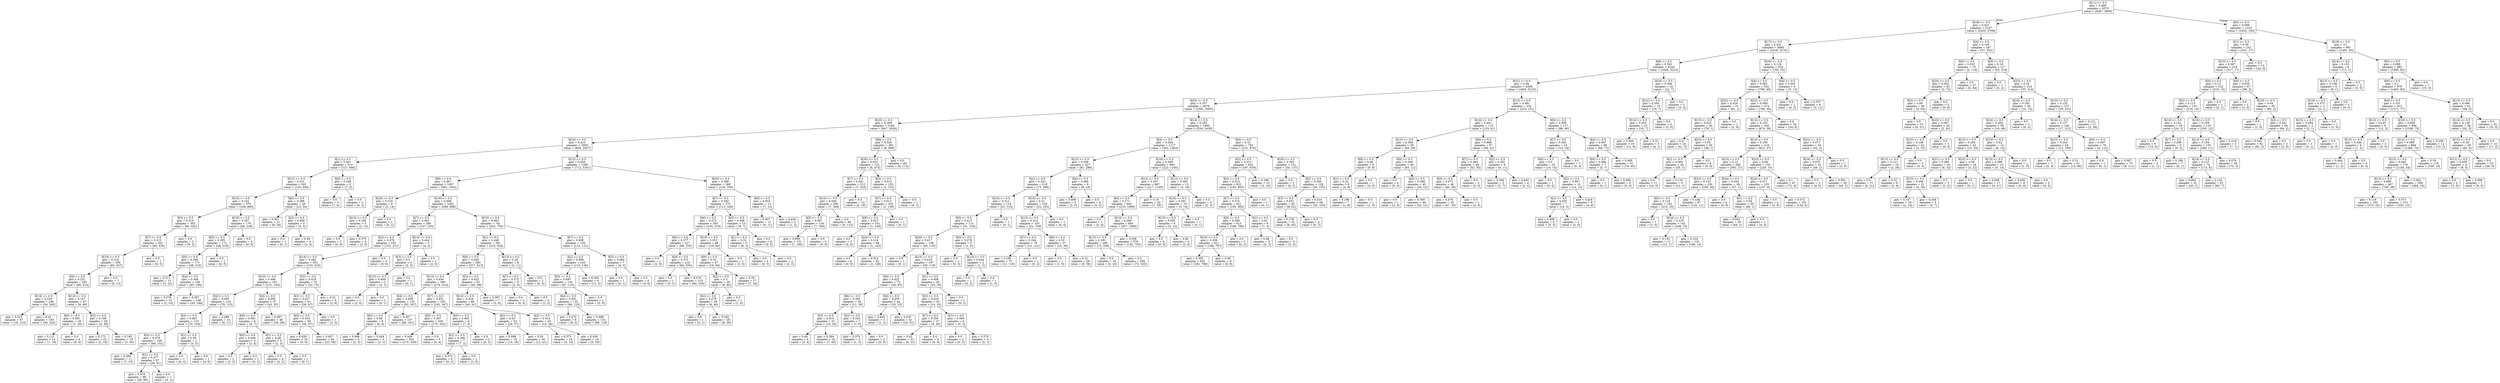 digraph Tree {
node [shape=box] ;
0 [label="X[11] <= 0.5\ngini = 0.489\nsamples = 6370\nvalue = [4287, 5808]"] ;
1 [label="X[18] <= 0.5\ngini = 0.421\nsamples = 5147\nvalue = [2455, 5708]"] ;
0 -> 1 [labeldistance=2.5, labelangle=45, headlabel="True"] ;
2 [label="X[17] <= 0.5\ngini = 0.431\nsamples = 4860\nvalue = [2418, 5276]"] ;
1 -> 2 ;
3 [label="X[8] <= 0.5\ngini = 0.362\nsamples = 4326\nvalue = [1626, 5223]"] ;
2 -> 3 ;
4 [label="X[21] <= 0.5\ngini = 0.36\nsamples = 4308\nvalue = [1604, 5216]"] ;
3 -> 4 ;
5 [label="X[23] <= 0.5\ngini = 0.337\nsamples = 4076\nvalue = [1381, 5065]"] ;
4 -> 5 ;
6 [label="X[16] <= 0.5\ngini = 0.369\nsamples = 2186\nvalue = [847, 2626]"] ;
5 -> 6 ;
7 [label="X[24] <= 0.5\ngini = 0.413\nsamples = 1805\nvalue = [839, 2037]"] ;
6 -> 7 ;
8 [label="X[1] <= 0.5\ngini = 0.261\nsamples = 510\nvalue = [127, 696]"] ;
7 -> 8 ;
9 [label="X[12] <= 0.5\ngini = 0.251\nsamples = 505\nvalue = [120, 694]"] ;
8 -> 9 ;
10 [label="X[13] <= 0.5\ngini = 0.242\nsamples = 479\nvalue = [108, 660]"] ;
9 -> 10 ;
11 [label="X[3] <= 0.5\ngini = 0.214\nsamples = 303\nvalue = [60, 432]"] ;
10 -> 11 ;
12 [label="X[7] <= 0.5\ngini = 0.215\nsamples = 301\nvalue = [60, 430]"] ;
11 -> 12 ;
13 [label="X[19] <= 0.5\ngini = 0.216\nsamples = 300\nvalue = [60, 427]"] ;
12 -> 13 ;
14 [label="X[6] <= 0.5\ngini = 0.221\nsamples = 293\nvalue = [60, 414]"] ;
13 -> 14 ;
15 [label="X[14] <= 0.5\ngini = 0.234\nsamples = 246\nvalue = [54, 345]"] ;
14 -> 15 ;
16 [label="gini = 0.223\nsamples = 87\nvalue = [18, 123]"] ;
15 -> 16 ;
17 [label="gini = 0.24\nsamples = 159\nvalue = [36, 222]"] ;
15 -> 17 ;
18 [label="X[14] <= 0.5\ngini = 0.147\nsamples = 47\nvalue = [6, 69]"] ;
14 -> 18 ;
19 [label="X[0] <= 0.5\ngini = 0.091\nsamples = 18\nvalue = [1, 20]"] ;
18 -> 19 ;
20 [label="gini = 0.111\nsamples = 14\nvalue = [1, 16]"] ;
19 -> 20 ;
21 [label="gini = 0.0\nsamples = 4\nvalue = [0, 4]"] ;
19 -> 21 ;
22 [label="X[2] <= 0.5\ngini = 0.168\nsamples = 29\nvalue = [5, 49]"] ;
18 -> 22 ;
23 [label="gini = 0.172\nsamples = 10\nvalue = [2, 19]"] ;
22 -> 23 ;
24 [label="gini = 0.165\nsamples = 19\nvalue = [3, 30]"] ;
22 -> 24 ;
25 [label="gini = 0.0\nsamples = 7\nvalue = [0, 13]"] ;
13 -> 25 ;
26 [label="gini = 0.0\nsamples = 1\nvalue = [0, 3]"] ;
12 -> 26 ;
27 [label="gini = 0.0\nsamples = 2\nvalue = [0, 2]"] ;
11 -> 27 ;
28 [label="X[19] <= 0.5\ngini = 0.287\nsamples = 176\nvalue = [48, 228]"] ;
10 -> 28 ;
29 [label="X[5] <= 0.5\ngini = 0.295\nsamples = 172\nvalue = [48, 219]"] ;
28 -> 29 ;
30 [label="X[0] <= 0.5\ngini = 0.298\nsamples = 171\nvalue = [48, 216]"] ;
29 -> 30 ;
31 [label="gini = 0.211\nsamples = 13\nvalue = [3, 22]"] ;
30 -> 31 ;
32 [label="X[4] <= 0.5\ngini = 0.306\nsamples = 158\nvalue = [45, 194]"] ;
30 -> 32 ;
33 [label="gini = 0.278\nsamples = 10\nvalue = [2, 10]"] ;
32 -> 33 ;
34 [label="gini = 0.307\nsamples = 148\nvalue = [43, 184]"] ;
32 -> 34 ;
35 [label="gini = 0.0\nsamples = 1\nvalue = [0, 3]"] ;
29 -> 35 ;
36 [label="gini = 0.0\nsamples = 4\nvalue = [0, 9]"] ;
28 -> 36 ;
37 [label="X[6] <= 0.5\ngini = 0.386\nsamples = 26\nvalue = [12, 34]"] ;
9 -> 37 ;
38 [label="gini = 0.361\nsamples = 21\nvalue = [9, 29]"] ;
37 -> 38 ;
39 [label="X[2] <= 0.5\ngini = 0.469\nsamples = 5\nvalue = [3, 5]"] ;
37 -> 39 ;
40 [label="gini = 0.0\nsamples = 1\nvalue = [0, 1]"] ;
39 -> 40 ;
41 [label="gini = 0.49\nsamples = 4\nvalue = [3, 4]"] ;
39 -> 41 ;
42 [label="X[6] <= 0.5\ngini = 0.346\nsamples = 5\nvalue = [7, 2]"] ;
8 -> 42 ;
43 [label="gini = 0.0\nsamples = 3\nvalue = [7, 0]"] ;
42 -> 43 ;
44 [label="gini = 0.0\nsamples = 2\nvalue = [0, 2]"] ;
42 -> 44 ;
45 [label="X[12] <= 0.5\ngini = 0.453\nsamples = 1295\nvalue = [712, 1341]"] ;
7 -> 45 ;
46 [label="X[9] <= 0.5\ngini = 0.467\nsamples = 1007\nvalue = [592, 1002]"] ;
45 -> 46 ;
47 [label="X[20] <= 0.5\ngini = 0.219\nsamples = 6\nvalue = [2, 14]"] ;
46 -> 47 ;
48 [label="X[13] <= 0.5\ngini = 0.245\nsamples = 5\nvalue = [2, 12]"] ;
47 -> 48 ;
49 [label="gini = 0.0\nsamples = 2\nvalue = [0, 6]"] ;
48 -> 49 ;
50 [label="gini = 0.375\nsamples = 3\nvalue = [2, 6]"] ;
48 -> 50 ;
51 [label="gini = 0.0\nsamples = 1\nvalue = [0, 2]"] ;
47 -> 51 ;
52 [label="X[19] <= 0.5\ngini = 0.468\nsamples = 1001\nvalue = [590, 988]"] ;
46 -> 52 ;
53 [label="X[7] <= 0.5\ngini = 0.481\nsamples = 260\nvalue = [157, 233]"] ;
52 -> 53 ;
54 [label="X[3] <= 0.5\ngini = 0.479\nsamples = 255\nvalue = [153, 231]"] ;
53 -> 54 ;
55 [label="X[14] <= 0.5\ngini = 0.482\nsamples = 251\nvalue = [153, 225]"] ;
54 -> 55 ;
56 [label="X[15] <= 0.5\ngini = 0.494\nsamples = 181\nvalue = [121, 150]"] ;
55 -> 56 ;
57 [label="X[2] <= 0.5\ngini = 0.482\nsamples = 124\nvalue = [78, 115]"] ;
56 -> 57 ;
58 [label="X[5] <= 0.5\ngini = 0.481\nsamples = 110\nvalue = [70, 104]"] ;
57 -> 58 ;
59 [label="X[4] <= 0.5\ngini = 0.478\nsamples = 108\nvalue = [66, 101]"] ;
58 -> 59 ;
60 [label="gini = 0.484\nsamples = 11\nvalue = [7, 10]"] ;
59 -> 60 ;
61 [label="X[1] <= 0.5\ngini = 0.477\nsamples = 97\nvalue = [59, 91]"] ;
59 -> 61 ;
62 [label="gini = 0.478\nsamples = 96\nvalue = [59, 90]"] ;
61 -> 62 ;
63 [label="gini = 0.0\nsamples = 1\nvalue = [0, 1]"] ;
61 -> 63 ;
64 [label="X[1] <= 0.5\ngini = 0.49\nsamples = 2\nvalue = [4, 3]"] ;
58 -> 64 ;
65 [label="gini = 0.0\nsamples = 1\nvalue = [0, 3]"] ;
64 -> 65 ;
66 [label="gini = 0.0\nsamples = 1\nvalue = [4, 0]"] ;
64 -> 66 ;
67 [label="gini = 0.488\nsamples = 14\nvalue = [8, 11]"] ;
57 -> 67 ;
68 [label="X[4] <= 0.5\ngini = 0.495\nsamples = 57\nvalue = [43, 35]"] ;
56 -> 68 ;
69 [label="X[6] <= 0.5\ngini = 0.463\nsamples = 8\nvalue = [4, 7]"] ;
68 -> 69 ;
70 [label="X[0] <= 0.5\ngini = 0.444\nsamples = 3\nvalue = [2, 4]"] ;
69 -> 70 ;
71 [label="gini = 0.5\nsamples = 2\nvalue = [2, 2]"] ;
70 -> 71 ;
72 [label="gini = 0.0\nsamples = 1\nvalue = [0, 2]"] ;
70 -> 72 ;
73 [label="X[1] <= 0.5\ngini = 0.48\nsamples = 5\nvalue = [2, 3]"] ;
69 -> 73 ;
74 [label="gini = 0.5\nsamples = 4\nvalue = [2, 2]"] ;
73 -> 74 ;
75 [label="gini = 0.0\nsamples = 1\nvalue = [0, 1]"] ;
73 -> 75 ;
76 [label="gini = 0.487\nsamples = 49\nvalue = [39, 28]"] ;
68 -> 76 ;
77 [label="X[2] <= 0.5\ngini = 0.419\nsamples = 70\nvalue = [32, 75]"] ;
55 -> 77 ;
78 [label="X[1] <= 0.5\ngini = 0.427\nsamples = 61\nvalue = [30, 67]"] ;
77 -> 78 ;
79 [label="X[4] <= 0.5\ngini = 0.416\nsamples = 60\nvalue = [28, 67]"] ;
78 -> 79 ;
80 [label="gini = 0.459\nsamples = 10\nvalue = [5, 9]"] ;
79 -> 80 ;
81 [label="gini = 0.407\nsamples = 50\nvalue = [23, 58]"] ;
79 -> 81 ;
82 [label="gini = 0.0\nsamples = 1\nvalue = [2, 0]"] ;
78 -> 82 ;
83 [label="gini = 0.32\nsamples = 9\nvalue = [2, 8]"] ;
77 -> 83 ;
84 [label="gini = 0.0\nsamples = 4\nvalue = [0, 6]"] ;
54 -> 84 ;
85 [label="X[14] <= 0.5\ngini = 0.444\nsamples = 5\nvalue = [4, 2]"] ;
53 -> 85 ;
86 [label="X[3] <= 0.5\ngini = 0.5\nsamples = 3\nvalue = [2, 2]"] ;
85 -> 86 ;
87 [label="X[13] <= 0.5\ngini = 0.444\nsamples = 2\nvalue = [2, 1]"] ;
86 -> 87 ;
88 [label="gini = 0.0\nsamples = 1\nvalue = [2, 0]"] ;
87 -> 88 ;
89 [label="gini = 0.0\nsamples = 1\nvalue = [0, 1]"] ;
87 -> 89 ;
90 [label="gini = 0.0\nsamples = 1\nvalue = [0, 1]"] ;
86 -> 90 ;
91 [label="gini = 0.0\nsamples = 2\nvalue = [2, 0]"] ;
85 -> 91 ;
92 [label="X[15] <= 0.5\ngini = 0.463\nsamples = 741\nvalue = [433, 755]"] ;
52 -> 92 ;
93 [label="X[1] <= 0.5\ngini = 0.448\nsamples = 591\nvalue = [319, 624]"] ;
92 -> 93 ;
94 [label="X[6] <= 0.5\ngini = 0.449\nsamples = 583\nvalue = [317, 613]"] ;
93 -> 94 ;
95 [label="X[13] <= 0.5\ngini = 0.454\nsamples = 490\nvalue = [274, 514]"] ;
94 -> 95 ;
96 [label="X[4] <= 0.5\ngini = 0.458\nsamples = 155\nvalue = [92, 167]"] ;
95 -> 96 ;
97 [label="X[0] <= 0.5\ngini = 0.48\nsamples = 8\nvalue = [4, 6]"] ;
96 -> 97 ;
98 [label="gini = 0.408\nsamples = 5\nvalue = [2, 5]"] ;
97 -> 98 ;
99 [label="gini = 0.444\nsamples = 3\nvalue = [2, 1]"] ;
97 -> 99 ;
100 [label="gini = 0.457\nsamples = 147\nvalue = [88, 161]"] ;
96 -> 100 ;
101 [label="X[7] <= 0.5\ngini = 0.451\nsamples = 335\nvalue = [182, 347]"] ;
95 -> 101 ;
102 [label="X[5] <= 0.5\ngini = 0.447\nsamples = 326\nvalue = [175, 343]"] ;
101 -> 102 ;
103 [label="gini = 0.449\nsamples = 323\nvalue = [175, 339]"] ;
102 -> 103 ;
104 [label="gini = 0.0\nsamples = 3\nvalue = [0, 4]"] ;
102 -> 104 ;
105 [label="X[0] <= 0.5\ngini = 0.463\nsamples = 9\nvalue = [7, 4]"] ;
101 -> 105 ;
106 [label="X[2] <= 0.5\ngini = 0.346\nsamples = 7\nvalue = [7, 2]"] ;
105 -> 106 ;
107 [label="gini = 0.375\nsamples = 6\nvalue = [6, 2]"] ;
106 -> 107 ;
108 [label="gini = 0.0\nsamples = 1\nvalue = [1, 0]"] ;
106 -> 108 ;
109 [label="gini = 0.0\nsamples = 2\nvalue = [0, 2]"] ;
105 -> 109 ;
110 [label="X[3] <= 0.5\ngini = 0.422\nsamples = 93\nvalue = [43, 99]"] ;
94 -> 110 ;
111 [label="X[14] <= 0.5\ngini = 0.424\nsamples = 86\nvalue = [40, 91]"] ;
110 -> 111 ;
112 [label="X[2] <= 0.5\ngini = 0.43\nsamples = 53\nvalue = [26, 57]"] ;
111 -> 112 ;
113 [label="gini = 0.498\nsamples = 19\nvalue = [14, 16]"] ;
112 -> 113 ;
114 [label="gini = 0.35\nsamples = 34\nvalue = [12, 41]"] ;
112 -> 114 ;
115 [label="X[2] <= 0.5\ngini = 0.413\nsamples = 33\nvalue = [14, 34]"] ;
111 -> 115 ;
116 [label="gini = 0.375\nsamples = 14\nvalue = [5, 15]"] ;
115 -> 116 ;
117 [label="gini = 0.436\nsamples = 19\nvalue = [9, 19]"] ;
115 -> 117 ;
118 [label="gini = 0.397\nsamples = 7\nvalue = [3, 8]"] ;
110 -> 118 ;
119 [label="X[13] <= 0.5\ngini = 0.26\nsamples = 8\nvalue = [2, 11]"] ;
93 -> 119 ;
120 [label="X[7] <= 0.5\ngini = 0.375\nsamples = 6\nvalue = [2, 6]"] ;
119 -> 120 ;
121 [label="gini = 0.0\nsamples = 2\nvalue = [0, 4]"] ;
120 -> 121 ;
122 [label="gini = 0.5\nsamples = 4\nvalue = [2, 2]"] ;
120 -> 122 ;
123 [label="gini = 0.0\nsamples = 2\nvalue = [0, 5]"] ;
119 -> 123 ;
124 [label="X[7] <= 0.5\ngini = 0.498\nsamples = 150\nvalue = [114, 131]"] ;
92 -> 124 ;
125 [label="X[2] <= 0.5\ngini = 0.498\nsamples = 143\nvalue = [110, 126]"] ;
124 -> 125 ;
126 [label="X[5] <= 0.5\ngini = 0.493\nsamples = 134\nvalue = [97, 123]"] ;
125 -> 126 ;
127 [label="X[4] <= 0.5\ngini = 0.491\nsamples = 133\nvalue = [94, 123]"] ;
126 -> 127 ;
128 [label="gini = 0.473\nsamples = 9\nvalue = [8, 5]"] ;
127 -> 128 ;
129 [label="gini = 0.488\nsamples = 124\nvalue = [86, 118]"] ;
127 -> 129 ;
130 [label="gini = 0.0\nsamples = 1\nvalue = [3, 0]"] ;
126 -> 130 ;
131 [label="gini = 0.305\nsamples = 9\nvalue = [13, 3]"] ;
125 -> 131 ;
132 [label="X[3] <= 0.5\ngini = 0.494\nsamples = 7\nvalue = [4, 5]"] ;
124 -> 132 ;
133 [label="gini = 0.0\nsamples = 1\nvalue = [0, 1]"] ;
132 -> 133 ;
134 [label="gini = 0.5\nsamples = 6\nvalue = [4, 4]"] ;
132 -> 134 ;
135 [label="X[20] <= 0.5\ngini = 0.386\nsamples = 288\nvalue = [120, 339]"] ;
45 -> 135 ;
136 [label="X[7] <= 0.5\ngini = 0.382\nsamples = 275\nvalue = [113, 326]"] ;
135 -> 136 ;
137 [label="X[6] <= 0.5\ngini = 0.373\nsamples = 265\nvalue = [105, 319]"] ;
136 -> 137 ;
138 [label="X[0] <= 0.5\ngini = 0.377\nsamples = 217\nvalue = [86, 255]"] ;
137 -> 138 ;
139 [label="gini = 0.0\nsamples = 1\nvalue = [2, 0]"] ;
138 -> 139 ;
140 [label="X[9] <= 0.5\ngini = 0.373\nsamples = 216\nvalue = [84, 255]"] ;
138 -> 140 ;
141 [label="gini = 0.0\nsamples = 1\nvalue = [0, 1]"] ;
140 -> 141 ;
142 [label="gini = 0.374\nsamples = 215\nvalue = [84, 254]"] ;
140 -> 142 ;
143 [label="X[10] <= 0.5\ngini = 0.353\nsamples = 48\nvalue = [19, 64]"] ;
137 -> 143 ;
144 [label="X[0] <= 0.5\ngini = 0.32\nsamples = 47\nvalue = [16, 64]"] ;
143 -> 144 ;
145 [label="X[3] <= 0.5\ngini = 0.3\nsamples = 30\nvalue = [9, 40]"] ;
144 -> 145 ;
146 [label="X[2] <= 0.5\ngini = 0.278\nsamples = 29\nvalue = [8, 40]"] ;
145 -> 146 ;
147 [label="gini = 0.0\nsamples = 1\nvalue = [0, 1]"] ;
146 -> 147 ;
148 [label="gini = 0.282\nsamples = 28\nvalue = [8, 39]"] ;
146 -> 148 ;
149 [label="gini = 0.0\nsamples = 1\nvalue = [1, 0]"] ;
145 -> 149 ;
150 [label="gini = 0.35\nsamples = 17\nvalue = [7, 24]"] ;
144 -> 150 ;
151 [label="gini = 0.0\nsamples = 1\nvalue = [3, 0]"] ;
143 -> 151 ;
152 [label="X[3] <= 0.5\ngini = 0.498\nsamples = 10\nvalue = [8, 7]"] ;
136 -> 152 ;
153 [label="X[1] <= 0.5\ngini = 0.32\nsamples = 6\nvalue = [8, 2]"] ;
152 -> 153 ;
154 [label="gini = 0.0\nsamples = 4\nvalue = [6, 0]"] ;
153 -> 154 ;
155 [label="gini = 0.5\nsamples = 2\nvalue = [2, 2]"] ;
153 -> 155 ;
156 [label="gini = 0.0\nsamples = 4\nvalue = [0, 5]"] ;
152 -> 156 ;
157 [label="X[6] <= 0.5\ngini = 0.455\nsamples = 13\nvalue = [7, 13]"] ;
135 -> 157 ;
158 [label="gini = 0.457\nsamples = 11\nvalue = [6, 11]"] ;
157 -> 158 ;
159 [label="gini = 0.444\nsamples = 2\nvalue = [1, 2]"] ;
157 -> 159 ;
160 [label="X[6] <= 0.5\ngini = 0.026\nsamples = 381\nvalue = [8, 589]"] ;
6 -> 160 ;
161 [label="X[20] <= 0.5\ngini = 0.033\nsamples = 315\nvalue = [8, 475]"] ;
160 -> 161 ;
162 [label="X[7] <= 0.5\ngini = 0.041\nsamples = 212\nvalue = [7, 324]"] ;
161 -> 162 ;
163 [label="X[10] <= 0.5\ngini = 0.044\nsamples = 200\nvalue = [7, 306]"] ;
162 -> 163 ;
164 [label="X[5] <= 0.5\ngini = 0.067\nsamples = 134\nvalue = [7, 194]"] ;
163 -> 164 ;
165 [label="gini = 0.069\nsamples = 131\nvalue = [7, 190]"] ;
164 -> 165 ;
166 [label="gini = 0.0\nsamples = 3\nvalue = [0, 4]"] ;
164 -> 166 ;
167 [label="gini = 0.0\nsamples = 66\nvalue = [0, 112]"] ;
163 -> 167 ;
168 [label="gini = 0.0\nsamples = 12\nvalue = [0, 18]"] ;
162 -> 168 ;
169 [label="X[3] <= 0.5\ngini = 0.013\nsamples = 103\nvalue = [1, 151]"] ;
161 -> 169 ;
170 [label="X[7] <= 0.5\ngini = 0.013\nsamples = 102\nvalue = [1, 150]"] ;
169 -> 170 ;
171 [label="X[9] <= 0.5\ngini = 0.013\nsamples = 101\nvalue = [1, 149]"] ;
170 -> 171 ;
172 [label="gini = 0.0\nsamples = 3\nvalue = [0, 4]"] ;
171 -> 172 ;
173 [label="X[24] <= 0.5\ngini = 0.014\nsamples = 98\nvalue = [1, 145]"] ;
171 -> 173 ;
174 [label="gini = 0.0\nsamples = 6\nvalue = [0, 9]"] ;
173 -> 174 ;
175 [label="gini = 0.014\nsamples = 92\nvalue = [1, 136]"] ;
173 -> 175 ;
176 [label="gini = 0.0\nsamples = 1\nvalue = [0, 1]"] ;
170 -> 176 ;
177 [label="gini = 0.0\nsamples = 1\nvalue = [0, 1]"] ;
169 -> 177 ;
178 [label="gini = 0.0\nsamples = 66\nvalue = [0, 114]"] ;
160 -> 178 ;
179 [label="X[14] <= 0.5\ngini = 0.295\nsamples = 1890\nvalue = [534, 2439]"] ;
5 -> 179 ;
180 [label="X[4] <= 0.5\ngini = 0.284\nsamples = 1127\nvalue = [303, 1463]"] ;
179 -> 180 ;
181 [label="X[12] <= 0.5\ngini = 0.336\nsamples = 227\nvalue = [81, 298]"] ;
180 -> 181 ;
182 [label="X[2] <= 0.5\ngini = 0.323\nsamples = 218\nvalue = [73, 288]"] ;
181 -> 182 ;
183 [label="X[16] <= 0.5\ngini = 0.412\nsamples = 114\nvalue = [51, 125]"] ;
182 -> 183 ;
184 [label="X[5] <= 0.5\ngini = 0.413\nsamples = 113\nvalue = [51, 124]"] ;
183 -> 184 ;
185 [label="X[20] <= 0.5\ngini = 0.417\nsamples = 108\nvalue = [50, 119]"] ;
184 -> 185 ;
186 [label="gini = 0.0\nsamples = 1\nvalue = [0, 1]"] ;
185 -> 186 ;
187 [label="X[15] <= 0.5\ngini = 0.418\nsamples = 107\nvalue = [50, 118]"] ;
185 -> 187 ;
188 [label="X[0] <= 0.5\ngini = 0.422\nsamples = 73\nvalue = [36, 83]"] ;
187 -> 188 ;
189 [label="X[6] <= 0.5\ngini = 0.393\nsamples = 29\nvalue = [11, 30]"] ;
188 -> 189 ;
190 [label="X[3] <= 0.5\ngini = 0.415\nsamples = 22\nvalue = [10, 24]"] ;
189 -> 190 ;
191 [label="gini = 0.49\nsamples = 6\nvalue = [3, 4]"] ;
190 -> 191 ;
192 [label="gini = 0.384\nsamples = 16\nvalue = [7, 20]"] ;
190 -> 192 ;
193 [label="X[3] <= 0.5\ngini = 0.245\nsamples = 7\nvalue = [1, 6]"] ;
189 -> 193 ;
194 [label="gini = 0.375\nsamples = 4\nvalue = [1, 3]"] ;
193 -> 194 ;
195 [label="gini = 0.0\nsamples = 3\nvalue = [0, 3]"] ;
193 -> 195 ;
196 [label="X[6] <= 0.5\ngini = 0.436\nsamples = 44\nvalue = [25, 53]"] ;
188 -> 196 ;
197 [label="gini = 0.444\nsamples = 3\nvalue = [1, 2]"] ;
196 -> 197 ;
198 [label="gini = 0.435\nsamples = 41\nvalue = [24, 51]"] ;
196 -> 198 ;
199 [label="X[1] <= 0.5\ngini = 0.408\nsamples = 34\nvalue = [14, 35]"] ;
187 -> 199 ;
200 [label="X[3] <= 0.5\ngini = 0.418\nsamples = 33\nvalue = [14, 33]"] ;
199 -> 200 ;
201 [label="X[7] <= 0.5\ngini = 0.355\nsamples = 27\nvalue = [9, 30]"] ;
200 -> 201 ;
202 [label="gini = 0.42\nsamples = 23\nvalue = [9, 21]"] ;
201 -> 202 ;
203 [label="gini = 0.0\nsamples = 4\nvalue = [0, 9]"] ;
201 -> 203 ;
204 [label="X[7] <= 0.5\ngini = 0.469\nsamples = 6\nvalue = [5, 3]"] ;
200 -> 204 ;
205 [label="gini = 0.0\nsamples = 2\nvalue = [0, 2]"] ;
204 -> 205 ;
206 [label="gini = 0.278\nsamples = 4\nvalue = [5, 1]"] ;
204 -> 206 ;
207 [label="gini = 0.0\nsamples = 1\nvalue = [0, 2]"] ;
199 -> 207 ;
208 [label="X[0] <= 0.5\ngini = 0.278\nsamples = 5\nvalue = [1, 5]"] ;
184 -> 208 ;
209 [label="gini = 0.0\nsamples = 3\nvalue = [0, 3]"] ;
208 -> 209 ;
210 [label="X[15] <= 0.5\ngini = 0.444\nsamples = 2\nvalue = [1, 2]"] ;
208 -> 210 ;
211 [label="gini = 0.0\nsamples = 1\nvalue = [0, 2]"] ;
210 -> 211 ;
212 [label="gini = 0.0\nsamples = 1\nvalue = [1, 0]"] ;
210 -> 212 ;
213 [label="gini = 0.0\nsamples = 1\nvalue = [0, 1]"] ;
183 -> 213 ;
214 [label="X[16] <= 0.5\ngini = 0.21\nsamples = 104\nvalue = [22, 163]"] ;
182 -> 214 ;
215 [label="X[15] <= 0.5\ngini = 0.214\nsamples = 103\nvalue = [22, 159]"] ;
214 -> 215 ;
216 [label="X[7] <= 0.5\ngini = 0.164\nsamples = 76\nvalue = [12, 121]"] ;
215 -> 216 ;
217 [label="gini = 0.166\nsamples = 75\nvalue = [12, 119]"] ;
216 -> 217 ;
218 [label="gini = 0.0\nsamples = 1\nvalue = [0, 2]"] ;
216 -> 218 ;
219 [label="X[6] <= 0.5\ngini = 0.33\nsamples = 27\nvalue = [10, 38]"] ;
215 -> 219 ;
220 [label="gini = 0.0\nsamples = 1\nvalue = [1, 0]"] ;
219 -> 220 ;
221 [label="gini = 0.31\nsamples = 26\nvalue = [9, 38]"] ;
219 -> 221 ;
222 [label="gini = 0.0\nsamples = 1\nvalue = [0, 4]"] ;
214 -> 222 ;
223 [label="X[0] <= 0.5\ngini = 0.494\nsamples = 9\nvalue = [8, 10]"] ;
181 -> 223 ;
224 [label="gini = 0.469\nsamples = 5\nvalue = [3, 5]"] ;
223 -> 224 ;
225 [label="gini = 0.5\nsamples = 4\nvalue = [5, 5]"] ;
223 -> 225 ;
226 [label="X[19] <= 0.5\ngini = 0.269\nsamples = 900\nvalue = [222, 1165]"] ;
180 -> 226 ;
227 [label="X[12] <= 0.5\ngini = 0.267\nsamples = 887\nvalue = [217, 1149]"] ;
226 -> 227 ;
228 [label="X[0] <= 0.5\ngini = 0.271\nsamples = 845\nvalue = [210, 1090]"] ;
227 -> 228 ;
229 [label="gini = 0.0\nsamples = 1\nvalue = [3, 0]"] ;
228 -> 229 ;
230 [label="X[13] <= 0.5\ngini = 0.268\nsamples = 844\nvalue = [207, 1090]"] ;
228 -> 230 ;
231 [label="X[15] <= 0.5\ngini = 0.291\nsamples = 268\nvalue = [72, 336]"] ;
230 -> 231 ;
232 [label="gini = 0.0\nsamples = 10\nvalue = [0, 16]"] ;
231 -> 232 ;
233 [label="gini = 0.3\nsamples = 258\nvalue = [72, 320]"] ;
231 -> 233 ;
234 [label="gini = 0.258\nsamples = 576\nvalue = [135, 754]"] ;
230 -> 234 ;
235 [label="gini = 0.19\nsamples = 42\nvalue = [7, 59]"] ;
227 -> 235 ;
236 [label="X[12] <= 0.5\ngini = 0.363\nsamples = 13\nvalue = [5, 16]"] ;
226 -> 236 ;
237 [label="X[16] <= 0.5\ngini = 0.291\nsamples = 10\nvalue = [3, 14]"] ;
236 -> 237 ;
238 [label="X[15] <= 0.5\ngini = 0.305\nsamples = 9\nvalue = [3, 13]"] ;
237 -> 238 ;
239 [label="gini = 0.0\nsamples = 6\nvalue = [0, 9]"] ;
238 -> 239 ;
240 [label="gini = 0.49\nsamples = 3\nvalue = [3, 4]"] ;
238 -> 240 ;
241 [label="gini = 0.0\nsamples = 1\nvalue = [0, 1]"] ;
237 -> 241 ;
242 [label="gini = 0.5\nsamples = 3\nvalue = [2, 2]"] ;
236 -> 242 ;
243 [label="X[6] <= 0.5\ngini = 0.31\nsamples = 763\nvalue = [231, 976]"] ;
179 -> 243 ;
244 [label="X[3] <= 0.5\ngini = 0.313\nsamples = 632\nvalue = [197, 819]"] ;
243 -> 244 ;
245 [label="X[2] <= 0.5\ngini = 0.314\nsamples = 622\nvalue = [195, 803]"] ;
244 -> 245 ;
246 [label="X[7] <= 0.5\ngini = 0.315\nsamples = 621\nvalue = [195, 802]"] ;
245 -> 246 ;
247 [label="X[5] <= 0.5\ngini = 0.308\nsamples = 613\nvalue = [188, 799]"] ;
246 -> 247 ;
248 [label="X[19] <= 0.5\ngini = 0.309\nsamples = 611\nvalue = [188, 797]"] ;
247 -> 248 ;
249 [label="gini = 0.305\nsamples = 602\nvalue = [182, 788]"] ;
248 -> 249 ;
250 [label="gini = 0.48\nsamples = 9\nvalue = [6, 9]"] ;
248 -> 250 ;
251 [label="gini = 0.0\nsamples = 2\nvalue = [0, 2]"] ;
247 -> 251 ;
252 [label="X[1] <= 0.5\ngini = 0.42\nsamples = 8\nvalue = [7, 3]"] ;
246 -> 252 ;
253 [label="gini = 0.49\nsamples = 5\nvalue = [4, 3]"] ;
252 -> 253 ;
254 [label="gini = 0.0\nsamples = 3\nvalue = [3, 0]"] ;
252 -> 254 ;
255 [label="gini = 0.0\nsamples = 1\nvalue = [0, 1]"] ;
245 -> 255 ;
256 [label="gini = 0.198\nsamples = 10\nvalue = [2, 16]"] ;
244 -> 256 ;
257 [label="X[20] <= 0.5\ngini = 0.293\nsamples = 131\nvalue = [34, 157]"] ;
243 -> 257 ;
258 [label="gini = 0.0\nsamples = 2\nvalue = [0, 2]"] ;
257 -> 258 ;
259 [label="X[2] <= 0.5\ngini = 0.295\nsamples = 129\nvalue = [34, 155]"] ;
257 -> 259 ;
260 [label="X[3] <= 0.5\ngini = 0.252\nsamples = 45\nvalue = [9, 52]"] ;
259 -> 260 ;
261 [label="gini = 0.278\nsamples = 41\nvalue = [9, 45]"] ;
260 -> 261 ;
262 [label="gini = 0.0\nsamples = 4\nvalue = [0, 7]"] ;
260 -> 262 ;
263 [label="gini = 0.314\nsamples = 84\nvalue = [25, 103]"] ;
259 -> 263 ;
264 [label="X[13] <= 0.5\ngini = 0.481\nsamples = 232\nvalue = [223, 151]"] ;
4 -> 264 ;
265 [label="X[14] <= 0.5\ngini = 0.441\nsamples = 115\nvalue = [125, 61]"] ;
264 -> 265 ;
266 [label="X[15] <= 0.5\ngini = 0.348\nsamples = 58\nvalue = [69, 20]"] ;
265 -> 266 ;
267 [label="X[6] <= 0.5\ngini = 0.49\nsamples = 9\nvalue = [6, 8]"] ;
266 -> 267 ;
268 [label="X[1] <= 0.5\ngini = 0.32\nsamples = 8\nvalue = [2, 8]"] ;
267 -> 268 ;
269 [label="gini = 0.198\nsamples = 7\nvalue = [1, 8]"] ;
268 -> 269 ;
270 [label="gini = 0.0\nsamples = 1\nvalue = [1, 0]"] ;
268 -> 270 ;
271 [label="gini = 0.0\nsamples = 1\nvalue = [4, 0]"] ;
267 -> 271 ;
272 [label="X[0] <= 0.5\ngini = 0.269\nsamples = 49\nvalue = [63, 12]"] ;
266 -> 272 ;
273 [label="gini = 0.0\nsamples = 4\nvalue = [9, 0]"] ;
272 -> 273 ;
274 [label="X[4] <= 0.5\ngini = 0.298\nsamples = 45\nvalue = [54, 12]"] ;
272 -> 274 ;
275 [label="gini = 0.0\nsamples = 1\nvalue = [2, 0]"] ;
274 -> 275 ;
276 [label="gini = 0.305\nsamples = 44\nvalue = [52, 12]"] ;
274 -> 276 ;
277 [label="X[6] <= 0.5\ngini = 0.488\nsamples = 57\nvalue = [56, 41]"] ;
265 -> 277 ;
278 [label="X[7] <= 0.5\ngini = 0.464\nsamples = 48\nvalue = [52, 30]"] ;
277 -> 278 ;
279 [label="X[5] <= 0.5\ngini = 0.471\nsamples = 46\nvalue = [49, 30]"] ;
278 -> 279 ;
280 [label="gini = 0.476\nsamples = 45\nvalue = [47, 30]"] ;
279 -> 280 ;
281 [label="gini = 0.0\nsamples = 1\nvalue = [2, 0]"] ;
279 -> 281 ;
282 [label="gini = 0.0\nsamples = 2\nvalue = [3, 0]"] ;
278 -> 282 ;
283 [label="X[2] <= 0.5\ngini = 0.391\nsamples = 9\nvalue = [4, 11]"] ;
277 -> 283 ;
284 [label="gini = 0.346\nsamples = 5\nvalue = [2, 7]"] ;
283 -> 284 ;
285 [label="gini = 0.444\nsamples = 4\nvalue = [2, 4]"] ;
283 -> 285 ;
286 [label="X[0] <= 0.5\ngini = 0.499\nsamples = 117\nvalue = [98, 90]"] ;
264 -> 286 ;
287 [label="X[7] <= 0.5\ngini = 0.492\nsamples = 19\nvalue = [14, 18]"] ;
286 -> 287 ;
288 [label="X[6] <= 0.5\ngini = 0.5\nsamples = 16\nvalue = [14, 14]"] ;
287 -> 288 ;
289 [label="gini = 0.0\nsamples = 1\nvalue = [0, 2]"] ;
288 -> 289 ;
290 [label="X[2] <= 0.5\ngini = 0.497\nsamples = 15\nvalue = [14, 12]"] ;
288 -> 290 ;
291 [label="X[1] <= 0.5\ngini = 0.355\nsamples = 7\nvalue = [10, 3]"] ;
290 -> 291 ;
292 [label="gini = 0.469\nsamples = 5\nvalue = [5, 3]"] ;
291 -> 292 ;
293 [label="gini = 0.0\nsamples = 2\nvalue = [5, 0]"] ;
291 -> 293 ;
294 [label="gini = 0.426\nsamples = 8\nvalue = [4, 9]"] ;
290 -> 294 ;
295 [label="gini = 0.0\nsamples = 3\nvalue = [0, 4]"] ;
287 -> 295 ;
296 [label="X[4] <= 0.5\ngini = 0.497\nsamples = 98\nvalue = [84, 72]"] ;
286 -> 296 ;
297 [label="X[6] <= 0.5\ngini = 0.486\nsamples = 7\nvalue = [5, 7]"] ;
296 -> 297 ;
298 [label="gini = 0.0\nsamples = 1\nvalue = [0, 1]"] ;
297 -> 298 ;
299 [label="gini = 0.496\nsamples = 6\nvalue = [5, 6]"] ;
297 -> 299 ;
300 [label="gini = 0.495\nsamples = 91\nvalue = [79, 65]"] ;
296 -> 300 ;
301 [label="X[20] <= 0.5\ngini = 0.366\nsamples = 18\nvalue = [22, 7]"] ;
3 -> 301 ;
302 [label="X[12] <= 0.5\ngini = 0.393\nsamples = 15\nvalue = [19, 7]"] ;
301 -> 302 ;
303 [label="X[14] <= 0.5\ngini = 0.423\nsamples = 13\nvalue = [16, 7]"] ;
302 -> 303 ;
304 [label="gini = 0.444\nsamples = 10\nvalue = [12, 6]"] ;
303 -> 304 ;
305 [label="gini = 0.32\nsamples = 3\nvalue = [4, 1]"] ;
303 -> 305 ;
306 [label="gini = 0.0\nsamples = 2\nvalue = [3, 0]"] ;
302 -> 306 ;
307 [label="gini = 0.0\nsamples = 3\nvalue = [3, 0]"] ;
301 -> 307 ;
308 [label="X[16] <= 0.5\ngini = 0.118\nsamples = 534\nvalue = [792, 53]"] ;
2 -> 308 ;
309 [label="X[4] <= 0.5\ngini = 0.092\nsamples = 525\nvalue = [789, 40]"] ;
308 -> 309 ;
310 [label="X[22] <= 0.5\ngini = 0.024\nsamples = 51\nvalue = [81, 1]"] ;
309 -> 310 ;
311 [label="X[13] <= 0.5\ngini = 0.025\nsamples = 50\nvalue = [79, 1]"] ;
310 -> 311 ;
312 [label="gini = 0.0\nsamples = 24\nvalue = [41, 0]"] ;
311 -> 312 ;
313 [label="X[23] <= 0.5\ngini = 0.05\nsamples = 26\nvalue = [38, 1]"] ;
311 -> 313 ;
314 [label="X[2] <= 0.5\ngini = 0.064\nsamples = 20\nvalue = [29, 1]"] ;
313 -> 314 ;
315 [label="gini = 0.0\nsamples = 11\nvalue = [16, 0]"] ;
314 -> 315 ;
316 [label="gini = 0.133\nsamples = 9\nvalue = [13, 1]"] ;
314 -> 316 ;
317 [label="gini = 0.0\nsamples = 6\nvalue = [9, 0]"] ;
313 -> 317 ;
318 [label="gini = 0.0\nsamples = 1\nvalue = [2, 0]"] ;
310 -> 318 ;
319 [label="X[22] <= 0.5\ngini = 0.099\nsamples = 474\nvalue = [708, 39]"] ;
309 -> 319 ;
320 [label="X[12] <= 0.5\ngini = 0.103\nsamples = 450\nvalue = [674, 39]"] ;
319 -> 320 ;
321 [label="X[14] <= 0.5\ngini = 0.106\nsamples = 416\nvalue = [622, 37]"] ;
320 -> 321 ;
322 [label="X[15] <= 0.5\ngini = 0.12\nsamples = 266\nvalue = [393, 27]"] ;
321 -> 322 ;
323 [label="X[23] <= 0.5\ngini = 0.133\nsamples = 230\nvalue = [336, 26]"] ;
322 -> 323 ;
324 [label="X[0] <= 0.5\ngini = 0.124\nsamples = 143\nvalue = [210, 15]"] ;
323 -> 324 ;
325 [label="gini = 0.0\nsamples = 1\nvalue = [1, 0]"] ;
324 -> 325 ;
326 [label="X[24] <= 0.5\ngini = 0.125\nsamples = 142\nvalue = [209, 15]"] ;
324 -> 326 ;
327 [label="gini = 0.133\nsamples = 11\nvalue = [13, 1]"] ;
326 -> 327 ;
328 [label="gini = 0.124\nsamples = 131\nvalue = [196, 14]"] ;
326 -> 328 ;
329 [label="gini = 0.148\nsamples = 87\nvalue = [126, 11]"] ;
323 -> 329 ;
330 [label="X[24] <= 0.5\ngini = 0.034\nsamples = 36\nvalue = [57, 1]"] ;
322 -> 330 ;
331 [label="gini = 0.0\nsamples = 6\nvalue = [9, 0]"] ;
330 -> 331 ;
332 [label="X[1] <= 0.5\ngini = 0.04\nsamples = 30\nvalue = [48, 1]"] ;
330 -> 332 ;
333 [label="gini = 0.043\nsamples = 29\nvalue = [44, 1]"] ;
332 -> 333 ;
334 [label="gini = 0.0\nsamples = 1\nvalue = [4, 0]"] ;
332 -> 334 ;
335 [label="X[23] <= 0.5\ngini = 0.08\nsamples = 150\nvalue = [229, 10]"] ;
321 -> 335 ;
336 [label="X[24] <= 0.5\ngini = 0.071\nsamples = 103\nvalue = [157, 6]"] ;
335 -> 336 ;
337 [label="gini = 0.0\nsamples = 2\nvalue = [3, 0]"] ;
336 -> 337 ;
338 [label="gini = 0.072\nsamples = 101\nvalue = [154, 6]"] ;
336 -> 338 ;
339 [label="gini = 0.1\nsamples = 47\nvalue = [72, 4]"] ;
335 -> 339 ;
340 [label="X[21] <= 0.5\ngini = 0.071\nsamples = 34\nvalue = [52, 2]"] ;
320 -> 340 ;
341 [label="X[24] <= 0.5\ngini = 0.075\nsamples = 33\nvalue = [49, 2]"] ;
340 -> 341 ;
342 [label="gini = 0.0\nsamples = 3\nvalue = [4, 0]"] ;
341 -> 342 ;
343 [label="gini = 0.081\nsamples = 30\nvalue = [45, 2]"] ;
341 -> 343 ;
344 [label="gini = 0.0\nsamples = 1\nvalue = [3, 0]"] ;
340 -> 344 ;
345 [label="gini = 0.0\nsamples = 24\nvalue = [34, 0]"] ;
319 -> 345 ;
346 [label="X[4] <= 0.5\ngini = 0.305\nsamples = 9\nvalue = [3, 13]"] ;
308 -> 346 ;
347 [label="gini = 0.0\nsamples = 1\nvalue = [0, 2]"] ;
346 -> 347 ;
348 [label="gini = 0.337\nsamples = 8\nvalue = [3, 11]"] ;
346 -> 348 ;
349 [label="X[4] <= 0.5\ngini = 0.145\nsamples = 287\nvalue = [37, 432]"] ;
1 -> 349 ;
350 [label="X[0] <= 0.5\ngini = 0.033\nsamples = 70\nvalue = [2, 116]"] ;
349 -> 350 ;
351 [label="X[24] <= 0.5\ngini = 0.053\nsamples = 43\nvalue = [2, 72]"] ;
350 -> 351 ;
352 [label="X[2] <= 0.5\ngini = 0.06\nsamples = 38\nvalue = [2, 63]"] ;
351 -> 352 ;
353 [label="gini = 0.0\nsamples = 13\nvalue = [0, 21]"] ;
352 -> 353 ;
354 [label="X[22] <= 0.5\ngini = 0.087\nsamples = 25\nvalue = [2, 42]"] ;
352 -> 354 ;
355 [label="X[15] <= 0.5\ngini = 0.108\nsamples = 22\nvalue = [2, 33]"] ;
354 -> 355 ;
356 [label="X[13] <= 0.5\ngini = 0.121\nsamples = 19\nvalue = [2, 29]"] ;
355 -> 356 ;
357 [label="gini = 0.0\nsamples = 11\nvalue = [0, 21]"] ;
356 -> 357 ;
358 [label="gini = 0.32\nsamples = 8\nvalue = [2, 8]"] ;
356 -> 358 ;
359 [label="gini = 0.0\nsamples = 3\nvalue = [0, 4]"] ;
355 -> 359 ;
360 [label="gini = 0.0\nsamples = 3\nvalue = [0, 9]"] ;
354 -> 360 ;
361 [label="gini = 0.0\nsamples = 5\nvalue = [0, 9]"] ;
351 -> 361 ;
362 [label="gini = 0.0\nsamples = 27\nvalue = [0, 44]"] ;
350 -> 362 ;
363 [label="X[9] <= 0.5\ngini = 0.18\nsamples = 217\nvalue = [35, 316]"] ;
349 -> 363 ;
364 [label="gini = 0.0\nsamples = 1\nvalue = [0, 2]"] ;
363 -> 364 ;
365 [label="X[23] <= 0.5\ngini = 0.18\nsamples = 216\nvalue = [35, 314]"] ;
363 -> 365 ;
366 [label="X[16] <= 0.5\ngini = 0.295\nsamples = 59\nvalue = [16, 73]"] ;
365 -> 366 ;
367 [label="X[24] <= 0.5\ngini = 0.308\nsamples = 56\nvalue = [16, 68]"] ;
366 -> 367 ;
368 [label="X[13] <= 0.5\ngini = 0.264\nsamples = 42\nvalue = [10, 54]"] ;
367 -> 368 ;
369 [label="X[21] <= 0.5\ngini = 0.266\nsamples = 24\nvalue = [6, 32]"] ;
368 -> 369 ;
370 [label="X[15] <= 0.5\ngini = 0.208\nsamples = 21\nvalue = [4, 30]"] ;
369 -> 370 ;
371 [label="gini = 0.147\nsamples = 16\nvalue = [2, 23]"] ;
370 -> 371 ;
372 [label="gini = 0.346\nsamples = 5\nvalue = [2, 7]"] ;
370 -> 372 ;
373 [label="gini = 0.5\nsamples = 3\nvalue = [2, 2]"] ;
369 -> 373 ;
374 [label="X[22] <= 0.5\ngini = 0.26\nsamples = 18\nvalue = [4, 22]"] ;
368 -> 374 ;
375 [label="gini = 0.0\nsamples = 1\nvalue = [0, 1]"] ;
374 -> 375 ;
376 [label="gini = 0.269\nsamples = 17\nvalue = [4, 21]"] ;
374 -> 376 ;
377 [label="X[15] <= 0.5\ngini = 0.42\nsamples = 14\nvalue = [6, 14]"] ;
367 -> 377 ;
378 [label="X[13] <= 0.5\ngini = 0.388\nsamples = 13\nvalue = [5, 14]"] ;
377 -> 378 ;
379 [label="gini = 0.459\nsamples = 8\nvalue = [5, 9]"] ;
378 -> 379 ;
380 [label="gini = 0.0\nsamples = 5\nvalue = [0, 5]"] ;
378 -> 380 ;
381 [label="gini = 0.0\nsamples = 1\nvalue = [1, 0]"] ;
377 -> 381 ;
382 [label="gini = 0.0\nsamples = 3\nvalue = [0, 5]"] ;
366 -> 382 ;
383 [label="X[15] <= 0.5\ngini = 0.135\nsamples = 157\nvalue = [19, 241]"] ;
365 -> 383 ;
384 [label="X[14] <= 0.5\ngini = 0.137\nsamples = 140\nvalue = [17, 212]"] ;
383 -> 384 ;
385 [label="X[13] <= 0.5\ngini = 0.204\nsamples = 64\nvalue = [13, 100]"] ;
384 -> 385 ;
386 [label="gini = 0.0\nsamples = 3\nvalue = [0, 4]"] ;
385 -> 386 ;
387 [label="gini = 0.21\nsamples = 61\nvalue = [13, 96]"] ;
385 -> 387 ;
388 [label="X[0] <= 0.5\ngini = 0.067\nsamples = 76\nvalue = [4, 112]"] ;
384 -> 388 ;
389 [label="gini = 0.0\nsamples = 1\nvalue = [0, 1]"] ;
388 -> 389 ;
390 [label="gini = 0.067\nsamples = 75\nvalue = [4, 111]"] ;
388 -> 390 ;
391 [label="gini = 0.121\nsamples = 17\nvalue = [2, 29]"] ;
383 -> 391 ;
392 [label="X[0] <= 0.5\ngini = 0.098\nsamples = 1223\nvalue = [1832, 100]"] ;
0 -> 392 [labeldistance=2.5, labelangle=-45, headlabel="False"] ;
393 [label="X[1] <= 0.5\ngini = 0.09\nsamples = 232\nvalue = [341, 17]"] ;
392 -> 393 ;
394 [label="X[15] <= 0.5\ngini = 0.097\nsamples = 219\nvalue = [317, 17]"] ;
393 -> 394 ;
395 [label="X[4] <= 0.5\ngini = 0.12\nsamples = 152\nvalue = [219, 15]"] ;
394 -> 395 ;
396 [label="X[2] <= 0.5\ngini = 0.113\nsamples = 151\nvalue = [219, 14]"] ;
395 -> 396 ;
397 [label="X[14] <= 0.5\ngini = 0.142\nsamples = 18\nvalue = [24, 2]"] ;
396 -> 397 ;
398 [label="gini = 0.0\nsamples = 9\nvalue = [15, 0]"] ;
397 -> 398 ;
399 [label="X[7] <= 0.5\ngini = 0.298\nsamples = 9\nvalue = [9, 2]"] ;
397 -> 399 ;
400 [label="gini = 0.5\nsamples = 2\nvalue = [1, 1]"] ;
399 -> 400 ;
401 [label="gini = 0.198\nsamples = 7\nvalue = [8, 1]"] ;
399 -> 401 ;
402 [label="X[16] <= 0.5\ngini = 0.109\nsamples = 133\nvalue = [195, 12]"] ;
396 -> 402 ;
403 [label="X[13] <= 0.5\ngini = 0.104\nsamples = 130\nvalue = [188, 11]"] ;
402 -> 403 ;
404 [label="X[14] <= 0.5\ngini = 0.123\nsamples = 74\nvalue = [113, 8]"] ;
403 -> 404 ;
405 [label="gini = 0.062\nsamples = 22\nvalue = [30, 1]"] ;
404 -> 405 ;
406 [label="gini = 0.143\nsamples = 52\nvalue = [83, 7]"] ;
404 -> 406 ;
407 [label="gini = 0.074\nsamples = 56\nvalue = [75, 3]"] ;
403 -> 407 ;
408 [label="gini = 0.219\nsamples = 3\nvalue = [7, 1]"] ;
402 -> 408 ;
409 [label="gini = 0.0\nsamples = 1\nvalue = [0, 1]"] ;
395 -> 409 ;
410 [label="X[6] <= 0.5\ngini = 0.039\nsamples = 67\nvalue = [98, 2]"] ;
394 -> 410 ;
411 [label="gini = 0.0\nsamples = 2\nvalue = [3, 0]"] ;
410 -> 411 ;
412 [label="X[19] <= 0.5\ngini = 0.04\nsamples = 65\nvalue = [95, 2]"] ;
410 -> 412 ;
413 [label="gini = 0.0\nsamples = 1\nvalue = [1, 0]"] ;
412 -> 413 ;
414 [label="X[3] <= 0.5\ngini = 0.041\nsamples = 64\nvalue = [94, 2]"] ;
412 -> 414 ;
415 [label="gini = 0.042\nsamples = 62\nvalue = [92, 2]"] ;
414 -> 415 ;
416 [label="gini = 0.0\nsamples = 2\nvalue = [2, 0]"] ;
414 -> 416 ;
417 [label="gini = 0.0\nsamples = 13\nvalue = [24, 0]"] ;
393 -> 417 ;
418 [label="X[19] <= 0.5\ngini = 0.1\nsamples = 991\nvalue = [1491, 83]"] ;
392 -> 418 ;
419 [label="X[14] <= 0.5\ngini = 0.153\nsamples = 8\nvalue = [11, 1]"] ;
418 -> 419 ;
420 [label="X[13] <= 0.5\ngini = 0.198\nsamples = 6\nvalue = [8, 1]"] ;
419 -> 420 ;
421 [label="X[18] <= 0.5\ngini = 0.375\nsamples = 3\nvalue = [3, 1]"] ;
420 -> 421 ;
422 [label="X[15] <= 0.5\ngini = 0.444\nsamples = 2\nvalue = [2, 1]"] ;
421 -> 422 ;
423 [label="gini = 0.0\nsamples = 1\nvalue = [0, 1]"] ;
422 -> 423 ;
424 [label="gini = 0.0\nsamples = 1\nvalue = [2, 0]"] ;
422 -> 424 ;
425 [label="gini = 0.0\nsamples = 1\nvalue = [1, 0]"] ;
421 -> 425 ;
426 [label="gini = 0.0\nsamples = 3\nvalue = [5, 0]"] ;
420 -> 426 ;
427 [label="gini = 0.0\nsamples = 2\nvalue = [3, 0]"] ;
419 -> 427 ;
428 [label="X[5] <= 0.5\ngini = 0.099\nsamples = 983\nvalue = [1480, 82]"] ;
418 -> 428 ;
429 [label="X[6] <= 0.5\ngini = 0.1\nsamples = 976\nvalue = [1465, 82]"] ;
428 -> 429 ;
430 [label="X[4] <= 0.5\ngini = 0.101\nsamples = 915\nvalue = [1371, 77]"] ;
429 -> 430 ;
431 [label="X[13] <= 0.5\ngini = 0.245\nsamples = 9\nvalue = [12, 2]"] ;
430 -> 431 ;
432 [label="X[15] <= 0.5\ngini = 0.346\nsamples = 6\nvalue = [7, 2]"] ;
431 -> 432 ;
433 [label="gini = 0.444\nsamples = 2\nvalue = [1, 2]"] ;
432 -> 433 ;
434 [label="gini = 0.0\nsamples = 4\nvalue = [6, 0]"] ;
432 -> 434 ;
435 [label="gini = 0.0\nsamples = 3\nvalue = [5, 0]"] ;
431 -> 435 ;
436 [label="X[16] <= 0.5\ngini = 0.099\nsamples = 906\nvalue = [1359, 75]"] ;
430 -> 436 ;
437 [label="X[12] <= 0.5\ngini = 0.098\nsamples = 894\nvalue = [1344, 73]"] ;
436 -> 437 ;
438 [label="X[15] <= 0.5\ngini = 0.083\nsamples = 776\nvalue = [1184, 54]"] ;
437 -> 438 ;
439 [label="X[14] <= 0.5\ngini = 0.098\nsamples = 467\nvalue = [700, 38]"] ;
438 -> 439 ;
440 [label="gini = 0.119\nsamples = 252\nvalue = [370, 25]"] ;
439 -> 440 ;
441 [label="gini = 0.073\nsamples = 215\nvalue = [330, 13]"] ;
439 -> 441 ;
442 [label="gini = 0.062\nsamples = 309\nvalue = [484, 16]"] ;
438 -> 442 ;
443 [label="gini = 0.19\nsamples = 118\nvalue = [160, 19]"] ;
437 -> 443 ;
444 [label="gini = 0.208\nsamples = 12\nvalue = [15, 2]"] ;
436 -> 444 ;
445 [label="X[13] <= 0.5\ngini = 0.096\nsamples = 61\nvalue = [94, 5]"] ;
429 -> 445 ;
446 [label="X[14] <= 0.5\ngini = 0.138\nsamples = 39\nvalue = [62, 5]"] ;
445 -> 446 ;
447 [label="X[15] <= 0.5\ngini = 0.18\nsamples = 29\nvalue = [45, 5]"] ;
446 -> 447 ;
448 [label="X[12] <= 0.5\ngini = 0.459\nsamples = 9\nvalue = [9, 5]"] ;
447 -> 448 ;
449 [label="gini = 0.0\nsamples = 2\nvalue = [3, 0]"] ;
448 -> 449 ;
450 [label="gini = 0.496\nsamples = 7\nvalue = [6, 5]"] ;
448 -> 450 ;
451 [label="gini = 0.0\nsamples = 20\nvalue = [36, 0]"] ;
447 -> 451 ;
452 [label="gini = 0.0\nsamples = 10\nvalue = [17, 0]"] ;
446 -> 452 ;
453 [label="gini = 0.0\nsamples = 22\nvalue = [32, 0]"] ;
445 -> 453 ;
454 [label="gini = 0.0\nsamples = 7\nvalue = [15, 0]"] ;
428 -> 454 ;
}